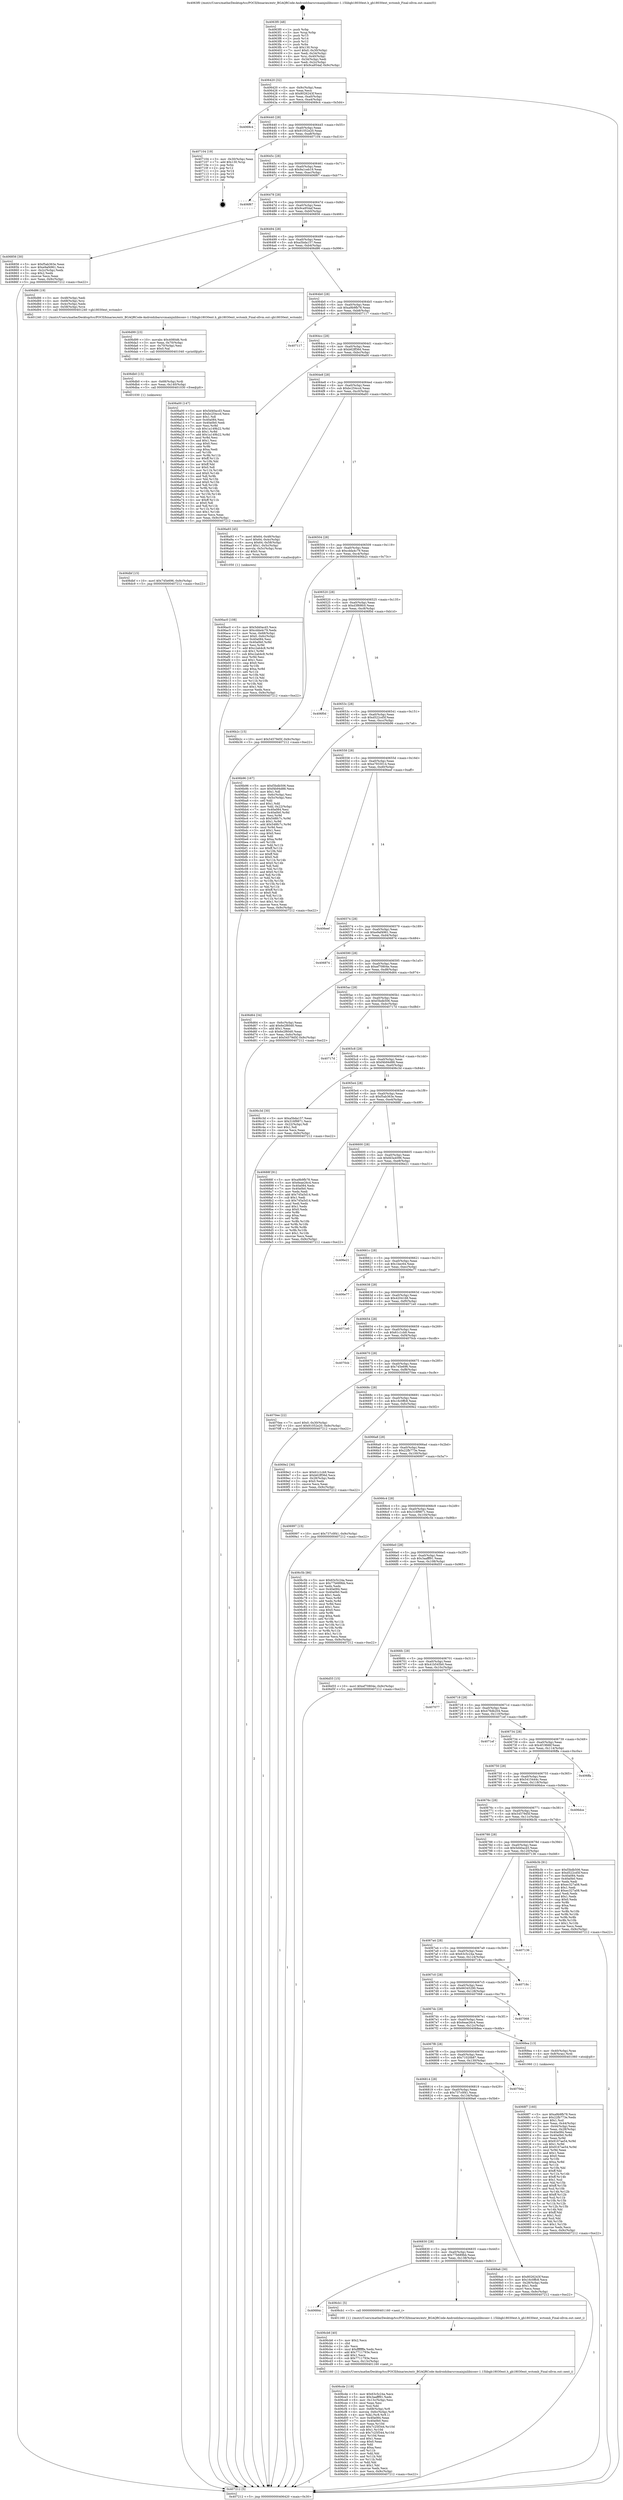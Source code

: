 digraph "0x4063f0" {
  label = "0x4063f0 (/mnt/c/Users/mathe/Desktop/tcc/POCII/binaries/extr_BGAQRCode-Androidzbarsrcmainjnilibiconv-1.15libgb18030ext.h_gb18030ext_wctomb_Final-ollvm.out::main(0))"
  labelloc = "t"
  node[shape=record]

  Entry [label="",width=0.3,height=0.3,shape=circle,fillcolor=black,style=filled]
  "0x406420" [label="{
     0x406420 [32]\l
     | [instrs]\l
     &nbsp;&nbsp;0x406420 \<+6\>: mov -0x9c(%rbp),%eax\l
     &nbsp;&nbsp;0x406426 \<+2\>: mov %eax,%ecx\l
     &nbsp;&nbsp;0x406428 \<+6\>: sub $0x8026243f,%ecx\l
     &nbsp;&nbsp;0x40642e \<+6\>: mov %eax,-0xa0(%rbp)\l
     &nbsp;&nbsp;0x406434 \<+6\>: mov %ecx,-0xa4(%rbp)\l
     &nbsp;&nbsp;0x40643a \<+6\>: je 00000000004069c4 \<main+0x5d4\>\l
  }"]
  "0x4069c4" [label="{
     0x4069c4\l
  }", style=dashed]
  "0x406440" [label="{
     0x406440 [28]\l
     | [instrs]\l
     &nbsp;&nbsp;0x406440 \<+5\>: jmp 0000000000406445 \<main+0x55\>\l
     &nbsp;&nbsp;0x406445 \<+6\>: mov -0xa0(%rbp),%eax\l
     &nbsp;&nbsp;0x40644b \<+5\>: sub $0x91052e20,%eax\l
     &nbsp;&nbsp;0x406450 \<+6\>: mov %eax,-0xa8(%rbp)\l
     &nbsp;&nbsp;0x406456 \<+6\>: je 0000000000407104 \<main+0xd14\>\l
  }"]
  Exit [label="",width=0.3,height=0.3,shape=circle,fillcolor=black,style=filled,peripheries=2]
  "0x407104" [label="{
     0x407104 [19]\l
     | [instrs]\l
     &nbsp;&nbsp;0x407104 \<+3\>: mov -0x30(%rbp),%eax\l
     &nbsp;&nbsp;0x407107 \<+7\>: add $0x130,%rsp\l
     &nbsp;&nbsp;0x40710e \<+1\>: pop %rbx\l
     &nbsp;&nbsp;0x40710f \<+2\>: pop %r12\l
     &nbsp;&nbsp;0x407111 \<+2\>: pop %r14\l
     &nbsp;&nbsp;0x407113 \<+2\>: pop %r15\l
     &nbsp;&nbsp;0x407115 \<+1\>: pop %rbp\l
     &nbsp;&nbsp;0x407116 \<+1\>: ret\l
  }"]
  "0x40645c" [label="{
     0x40645c [28]\l
     | [instrs]\l
     &nbsp;&nbsp;0x40645c \<+5\>: jmp 0000000000406461 \<main+0x71\>\l
     &nbsp;&nbsp;0x406461 \<+6\>: mov -0xa0(%rbp),%eax\l
     &nbsp;&nbsp;0x406467 \<+5\>: sub $0x9a1ceb19,%eax\l
     &nbsp;&nbsp;0x40646c \<+6\>: mov %eax,-0xac(%rbp)\l
     &nbsp;&nbsp;0x406472 \<+6\>: je 0000000000406f67 \<main+0xb77\>\l
  }"]
  "0x406dbf" [label="{
     0x406dbf [15]\l
     | [instrs]\l
     &nbsp;&nbsp;0x406dbf \<+10\>: movl $0x745e696,-0x9c(%rbp)\l
     &nbsp;&nbsp;0x406dc9 \<+5\>: jmp 0000000000407212 \<main+0xe22\>\l
  }"]
  "0x406f67" [label="{
     0x406f67\l
  }", style=dashed]
  "0x406478" [label="{
     0x406478 [28]\l
     | [instrs]\l
     &nbsp;&nbsp;0x406478 \<+5\>: jmp 000000000040647d \<main+0x8d\>\l
     &nbsp;&nbsp;0x40647d \<+6\>: mov -0xa0(%rbp),%eax\l
     &nbsp;&nbsp;0x406483 \<+5\>: sub $0x9ca954af,%eax\l
     &nbsp;&nbsp;0x406488 \<+6\>: mov %eax,-0xb0(%rbp)\l
     &nbsp;&nbsp;0x40648e \<+6\>: je 0000000000406856 \<main+0x466\>\l
  }"]
  "0x406db0" [label="{
     0x406db0 [15]\l
     | [instrs]\l
     &nbsp;&nbsp;0x406db0 \<+4\>: mov -0x68(%rbp),%rdi\l
     &nbsp;&nbsp;0x406db4 \<+6\>: mov %eax,-0x140(%rbp)\l
     &nbsp;&nbsp;0x406dba \<+5\>: call 0000000000401030 \<free@plt\>\l
     | [calls]\l
     &nbsp;&nbsp;0x401030 \{1\} (unknown)\l
  }"]
  "0x406856" [label="{
     0x406856 [30]\l
     | [instrs]\l
     &nbsp;&nbsp;0x406856 \<+5\>: mov $0xf5ab363e,%eax\l
     &nbsp;&nbsp;0x40685b \<+5\>: mov $0xe9af4961,%ecx\l
     &nbsp;&nbsp;0x406860 \<+3\>: mov -0x2c(%rbp),%edx\l
     &nbsp;&nbsp;0x406863 \<+3\>: cmp $0x2,%edx\l
     &nbsp;&nbsp;0x406866 \<+3\>: cmovne %ecx,%eax\l
     &nbsp;&nbsp;0x406869 \<+6\>: mov %eax,-0x9c(%rbp)\l
     &nbsp;&nbsp;0x40686f \<+5\>: jmp 0000000000407212 \<main+0xe22\>\l
  }"]
  "0x406494" [label="{
     0x406494 [28]\l
     | [instrs]\l
     &nbsp;&nbsp;0x406494 \<+5\>: jmp 0000000000406499 \<main+0xa9\>\l
     &nbsp;&nbsp;0x406499 \<+6\>: mov -0xa0(%rbp),%eax\l
     &nbsp;&nbsp;0x40649f \<+5\>: sub $0xa5bda157,%eax\l
     &nbsp;&nbsp;0x4064a4 \<+6\>: mov %eax,-0xb4(%rbp)\l
     &nbsp;&nbsp;0x4064aa \<+6\>: je 0000000000406d86 \<main+0x996\>\l
  }"]
  "0x407212" [label="{
     0x407212 [5]\l
     | [instrs]\l
     &nbsp;&nbsp;0x407212 \<+5\>: jmp 0000000000406420 \<main+0x30\>\l
  }"]
  "0x4063f0" [label="{
     0x4063f0 [48]\l
     | [instrs]\l
     &nbsp;&nbsp;0x4063f0 \<+1\>: push %rbp\l
     &nbsp;&nbsp;0x4063f1 \<+3\>: mov %rsp,%rbp\l
     &nbsp;&nbsp;0x4063f4 \<+2\>: push %r15\l
     &nbsp;&nbsp;0x4063f6 \<+2\>: push %r14\l
     &nbsp;&nbsp;0x4063f8 \<+2\>: push %r12\l
     &nbsp;&nbsp;0x4063fa \<+1\>: push %rbx\l
     &nbsp;&nbsp;0x4063fb \<+7\>: sub $0x130,%rsp\l
     &nbsp;&nbsp;0x406402 \<+7\>: movl $0x0,-0x30(%rbp)\l
     &nbsp;&nbsp;0x406409 \<+3\>: mov %edi,-0x34(%rbp)\l
     &nbsp;&nbsp;0x40640c \<+4\>: mov %rsi,-0x40(%rbp)\l
     &nbsp;&nbsp;0x406410 \<+3\>: mov -0x34(%rbp),%edi\l
     &nbsp;&nbsp;0x406413 \<+3\>: mov %edi,-0x2c(%rbp)\l
     &nbsp;&nbsp;0x406416 \<+10\>: movl $0x9ca954af,-0x9c(%rbp)\l
  }"]
  "0x406d99" [label="{
     0x406d99 [23]\l
     | [instrs]\l
     &nbsp;&nbsp;0x406d99 \<+10\>: movabs $0x4080d6,%rdi\l
     &nbsp;&nbsp;0x406da3 \<+3\>: mov %eax,-0x70(%rbp)\l
     &nbsp;&nbsp;0x406da6 \<+3\>: mov -0x70(%rbp),%esi\l
     &nbsp;&nbsp;0x406da9 \<+2\>: mov $0x0,%al\l
     &nbsp;&nbsp;0x406dab \<+5\>: call 0000000000401040 \<printf@plt\>\l
     | [calls]\l
     &nbsp;&nbsp;0x401040 \{1\} (unknown)\l
  }"]
  "0x406d86" [label="{
     0x406d86 [19]\l
     | [instrs]\l
     &nbsp;&nbsp;0x406d86 \<+3\>: mov -0x48(%rbp),%edi\l
     &nbsp;&nbsp;0x406d89 \<+4\>: mov -0x68(%rbp),%rsi\l
     &nbsp;&nbsp;0x406d8d \<+3\>: mov -0x4c(%rbp),%edx\l
     &nbsp;&nbsp;0x406d90 \<+4\>: mov -0x58(%rbp),%rcx\l
     &nbsp;&nbsp;0x406d94 \<+5\>: call 0000000000401240 \<gb18030ext_wctomb\>\l
     | [calls]\l
     &nbsp;&nbsp;0x401240 \{1\} (/mnt/c/Users/mathe/Desktop/tcc/POCII/binaries/extr_BGAQRCode-Androidzbarsrcmainjnilibiconv-1.15libgb18030ext.h_gb18030ext_wctomb_Final-ollvm.out::gb18030ext_wctomb)\l
  }"]
  "0x4064b0" [label="{
     0x4064b0 [28]\l
     | [instrs]\l
     &nbsp;&nbsp;0x4064b0 \<+5\>: jmp 00000000004064b5 \<main+0xc5\>\l
     &nbsp;&nbsp;0x4064b5 \<+6\>: mov -0xa0(%rbp),%eax\l
     &nbsp;&nbsp;0x4064bb \<+5\>: sub $0xa9b9fb78,%eax\l
     &nbsp;&nbsp;0x4064c0 \<+6\>: mov %eax,-0xb8(%rbp)\l
     &nbsp;&nbsp;0x4064c6 \<+6\>: je 0000000000407117 \<main+0xd27\>\l
  }"]
  "0x406cde" [label="{
     0x406cde [119]\l
     | [instrs]\l
     &nbsp;&nbsp;0x406cde \<+5\>: mov $0x63c5c24a,%ecx\l
     &nbsp;&nbsp;0x406ce3 \<+5\>: mov $0x3aafff91,%edx\l
     &nbsp;&nbsp;0x406ce8 \<+6\>: mov -0x13c(%rbp),%esi\l
     &nbsp;&nbsp;0x406cee \<+3\>: imul %eax,%esi\l
     &nbsp;&nbsp;0x406cf1 \<+3\>: mov %sil,%dil\l
     &nbsp;&nbsp;0x406cf4 \<+4\>: mov -0x68(%rbp),%r8\l
     &nbsp;&nbsp;0x406cf8 \<+4\>: movslq -0x6c(%rbp),%r9\l
     &nbsp;&nbsp;0x406cfc \<+4\>: mov %dil,(%r8,%r9,1)\l
     &nbsp;&nbsp;0x406d00 \<+7\>: mov 0x40a084,%eax\l
     &nbsp;&nbsp;0x406d07 \<+7\>: mov 0x40a0b0,%esi\l
     &nbsp;&nbsp;0x406d0e \<+3\>: mov %eax,%r10d\l
     &nbsp;&nbsp;0x406d11 \<+7\>: add $0x7c25f344,%r10d\l
     &nbsp;&nbsp;0x406d18 \<+4\>: sub $0x1,%r10d\l
     &nbsp;&nbsp;0x406d1c \<+7\>: sub $0x7c25f344,%r10d\l
     &nbsp;&nbsp;0x406d23 \<+4\>: imul %r10d,%eax\l
     &nbsp;&nbsp;0x406d27 \<+3\>: and $0x1,%eax\l
     &nbsp;&nbsp;0x406d2a \<+3\>: cmp $0x0,%eax\l
     &nbsp;&nbsp;0x406d2d \<+4\>: sete %dil\l
     &nbsp;&nbsp;0x406d31 \<+3\>: cmp $0xa,%esi\l
     &nbsp;&nbsp;0x406d34 \<+4\>: setl %r11b\l
     &nbsp;&nbsp;0x406d38 \<+3\>: mov %dil,%bl\l
     &nbsp;&nbsp;0x406d3b \<+3\>: and %r11b,%bl\l
     &nbsp;&nbsp;0x406d3e \<+3\>: xor %r11b,%dil\l
     &nbsp;&nbsp;0x406d41 \<+3\>: or %dil,%bl\l
     &nbsp;&nbsp;0x406d44 \<+3\>: test $0x1,%bl\l
     &nbsp;&nbsp;0x406d47 \<+3\>: cmovne %edx,%ecx\l
     &nbsp;&nbsp;0x406d4a \<+6\>: mov %ecx,-0x9c(%rbp)\l
     &nbsp;&nbsp;0x406d50 \<+5\>: jmp 0000000000407212 \<main+0xe22\>\l
  }"]
  "0x407117" [label="{
     0x407117\l
  }", style=dashed]
  "0x4064cc" [label="{
     0x4064cc [28]\l
     | [instrs]\l
     &nbsp;&nbsp;0x4064cc \<+5\>: jmp 00000000004064d1 \<main+0xe1\>\l
     &nbsp;&nbsp;0x4064d1 \<+6\>: mov -0xa0(%rbp),%eax\l
     &nbsp;&nbsp;0x4064d7 \<+5\>: sub $0xb62ff36d,%eax\l
     &nbsp;&nbsp;0x4064dc \<+6\>: mov %eax,-0xbc(%rbp)\l
     &nbsp;&nbsp;0x4064e2 \<+6\>: je 0000000000406a00 \<main+0x610\>\l
  }"]
  "0x406cb6" [label="{
     0x406cb6 [40]\l
     | [instrs]\l
     &nbsp;&nbsp;0x406cb6 \<+5\>: mov $0x2,%ecx\l
     &nbsp;&nbsp;0x406cbb \<+1\>: cltd\l
     &nbsp;&nbsp;0x406cbc \<+2\>: idiv %ecx\l
     &nbsp;&nbsp;0x406cbe \<+6\>: imul $0xfffffffe,%edx,%ecx\l
     &nbsp;&nbsp;0x406cc4 \<+6\>: add $0x7711793e,%ecx\l
     &nbsp;&nbsp;0x406cca \<+3\>: add $0x1,%ecx\l
     &nbsp;&nbsp;0x406ccd \<+6\>: sub $0x7711793e,%ecx\l
     &nbsp;&nbsp;0x406cd3 \<+6\>: mov %ecx,-0x13c(%rbp)\l
     &nbsp;&nbsp;0x406cd9 \<+5\>: call 0000000000401160 \<next_i\>\l
     | [calls]\l
     &nbsp;&nbsp;0x401160 \{1\} (/mnt/c/Users/mathe/Desktop/tcc/POCII/binaries/extr_BGAQRCode-Androidzbarsrcmainjnilibiconv-1.15libgb18030ext.h_gb18030ext_wctomb_Final-ollvm.out::next_i)\l
  }"]
  "0x406a00" [label="{
     0x406a00 [147]\l
     | [instrs]\l
     &nbsp;&nbsp;0x406a00 \<+5\>: mov $0x5d40acd3,%eax\l
     &nbsp;&nbsp;0x406a05 \<+5\>: mov $0xbc254ccd,%ecx\l
     &nbsp;&nbsp;0x406a0a \<+2\>: mov $0x1,%dl\l
     &nbsp;&nbsp;0x406a0c \<+7\>: mov 0x40a084,%esi\l
     &nbsp;&nbsp;0x406a13 \<+7\>: mov 0x40a0b0,%edi\l
     &nbsp;&nbsp;0x406a1a \<+3\>: mov %esi,%r8d\l
     &nbsp;&nbsp;0x406a1d \<+7\>: sub $0x1a149b22,%r8d\l
     &nbsp;&nbsp;0x406a24 \<+4\>: sub $0x1,%r8d\l
     &nbsp;&nbsp;0x406a28 \<+7\>: add $0x1a149b22,%r8d\l
     &nbsp;&nbsp;0x406a2f \<+4\>: imul %r8d,%esi\l
     &nbsp;&nbsp;0x406a33 \<+3\>: and $0x1,%esi\l
     &nbsp;&nbsp;0x406a36 \<+3\>: cmp $0x0,%esi\l
     &nbsp;&nbsp;0x406a39 \<+4\>: sete %r9b\l
     &nbsp;&nbsp;0x406a3d \<+3\>: cmp $0xa,%edi\l
     &nbsp;&nbsp;0x406a40 \<+4\>: setl %r10b\l
     &nbsp;&nbsp;0x406a44 \<+3\>: mov %r9b,%r11b\l
     &nbsp;&nbsp;0x406a47 \<+4\>: xor $0xff,%r11b\l
     &nbsp;&nbsp;0x406a4b \<+3\>: mov %r10b,%bl\l
     &nbsp;&nbsp;0x406a4e \<+3\>: xor $0xff,%bl\l
     &nbsp;&nbsp;0x406a51 \<+3\>: xor $0x0,%dl\l
     &nbsp;&nbsp;0x406a54 \<+3\>: mov %r11b,%r14b\l
     &nbsp;&nbsp;0x406a57 \<+4\>: and $0x0,%r14b\l
     &nbsp;&nbsp;0x406a5b \<+3\>: and %dl,%r9b\l
     &nbsp;&nbsp;0x406a5e \<+3\>: mov %bl,%r15b\l
     &nbsp;&nbsp;0x406a61 \<+4\>: and $0x0,%r15b\l
     &nbsp;&nbsp;0x406a65 \<+3\>: and %dl,%r10b\l
     &nbsp;&nbsp;0x406a68 \<+3\>: or %r9b,%r14b\l
     &nbsp;&nbsp;0x406a6b \<+3\>: or %r10b,%r15b\l
     &nbsp;&nbsp;0x406a6e \<+3\>: xor %r15b,%r14b\l
     &nbsp;&nbsp;0x406a71 \<+3\>: or %bl,%r11b\l
     &nbsp;&nbsp;0x406a74 \<+4\>: xor $0xff,%r11b\l
     &nbsp;&nbsp;0x406a78 \<+3\>: or $0x0,%dl\l
     &nbsp;&nbsp;0x406a7b \<+3\>: and %dl,%r11b\l
     &nbsp;&nbsp;0x406a7e \<+3\>: or %r11b,%r14b\l
     &nbsp;&nbsp;0x406a81 \<+4\>: test $0x1,%r14b\l
     &nbsp;&nbsp;0x406a85 \<+3\>: cmovne %ecx,%eax\l
     &nbsp;&nbsp;0x406a88 \<+6\>: mov %eax,-0x9c(%rbp)\l
     &nbsp;&nbsp;0x406a8e \<+5\>: jmp 0000000000407212 \<main+0xe22\>\l
  }"]
  "0x4064e8" [label="{
     0x4064e8 [28]\l
     | [instrs]\l
     &nbsp;&nbsp;0x4064e8 \<+5\>: jmp 00000000004064ed \<main+0xfd\>\l
     &nbsp;&nbsp;0x4064ed \<+6\>: mov -0xa0(%rbp),%eax\l
     &nbsp;&nbsp;0x4064f3 \<+5\>: sub $0xbc254ccd,%eax\l
     &nbsp;&nbsp;0x4064f8 \<+6\>: mov %eax,-0xc0(%rbp)\l
     &nbsp;&nbsp;0x4064fe \<+6\>: je 0000000000406a93 \<main+0x6a3\>\l
  }"]
  "0x40684c" [label="{
     0x40684c\l
  }", style=dashed]
  "0x406a93" [label="{
     0x406a93 [45]\l
     | [instrs]\l
     &nbsp;&nbsp;0x406a93 \<+7\>: movl $0x64,-0x48(%rbp)\l
     &nbsp;&nbsp;0x406a9a \<+7\>: movl $0x64,-0x4c(%rbp)\l
     &nbsp;&nbsp;0x406aa1 \<+8\>: movq $0x64,-0x58(%rbp)\l
     &nbsp;&nbsp;0x406aa9 \<+7\>: movl $0x1,-0x5c(%rbp)\l
     &nbsp;&nbsp;0x406ab0 \<+4\>: movslq -0x5c(%rbp),%rax\l
     &nbsp;&nbsp;0x406ab4 \<+4\>: shl $0x0,%rax\l
     &nbsp;&nbsp;0x406ab8 \<+3\>: mov %rax,%rdi\l
     &nbsp;&nbsp;0x406abb \<+5\>: call 0000000000401050 \<malloc@plt\>\l
     | [calls]\l
     &nbsp;&nbsp;0x401050 \{1\} (unknown)\l
  }"]
  "0x406504" [label="{
     0x406504 [28]\l
     | [instrs]\l
     &nbsp;&nbsp;0x406504 \<+5\>: jmp 0000000000406509 \<main+0x119\>\l
     &nbsp;&nbsp;0x406509 \<+6\>: mov -0xa0(%rbp),%eax\l
     &nbsp;&nbsp;0x40650f \<+5\>: sub $0xcdda4c79,%eax\l
     &nbsp;&nbsp;0x406514 \<+6\>: mov %eax,-0xc4(%rbp)\l
     &nbsp;&nbsp;0x40651a \<+6\>: je 0000000000406b2c \<main+0x73c\>\l
  }"]
  "0x406cb1" [label="{
     0x406cb1 [5]\l
     | [instrs]\l
     &nbsp;&nbsp;0x406cb1 \<+5\>: call 0000000000401160 \<next_i\>\l
     | [calls]\l
     &nbsp;&nbsp;0x401160 \{1\} (/mnt/c/Users/mathe/Desktop/tcc/POCII/binaries/extr_BGAQRCode-Androidzbarsrcmainjnilibiconv-1.15libgb18030ext.h_gb18030ext_wctomb_Final-ollvm.out::next_i)\l
  }"]
  "0x406b2c" [label="{
     0x406b2c [15]\l
     | [instrs]\l
     &nbsp;&nbsp;0x406b2c \<+10\>: movl $0x54579d5f,-0x9c(%rbp)\l
     &nbsp;&nbsp;0x406b36 \<+5\>: jmp 0000000000407212 \<main+0xe22\>\l
  }"]
  "0x406520" [label="{
     0x406520 [28]\l
     | [instrs]\l
     &nbsp;&nbsp;0x406520 \<+5\>: jmp 0000000000406525 \<main+0x135\>\l
     &nbsp;&nbsp;0x406525 \<+6\>: mov -0xa0(%rbp),%eax\l
     &nbsp;&nbsp;0x40652b \<+5\>: sub $0xd3f69fc0,%eax\l
     &nbsp;&nbsp;0x406530 \<+6\>: mov %eax,-0xc8(%rbp)\l
     &nbsp;&nbsp;0x406536 \<+6\>: je 0000000000406f0d \<main+0xb1d\>\l
  }"]
  "0x406ac0" [label="{
     0x406ac0 [108]\l
     | [instrs]\l
     &nbsp;&nbsp;0x406ac0 \<+5\>: mov $0x5d40acd3,%ecx\l
     &nbsp;&nbsp;0x406ac5 \<+5\>: mov $0xcdda4c79,%edx\l
     &nbsp;&nbsp;0x406aca \<+4\>: mov %rax,-0x68(%rbp)\l
     &nbsp;&nbsp;0x406ace \<+7\>: movl $0x0,-0x6c(%rbp)\l
     &nbsp;&nbsp;0x406ad5 \<+7\>: mov 0x40a084,%esi\l
     &nbsp;&nbsp;0x406adc \<+8\>: mov 0x40a0b0,%r8d\l
     &nbsp;&nbsp;0x406ae4 \<+3\>: mov %esi,%r9d\l
     &nbsp;&nbsp;0x406ae7 \<+7\>: add $0xc2ab4c8,%r9d\l
     &nbsp;&nbsp;0x406aee \<+4\>: sub $0x1,%r9d\l
     &nbsp;&nbsp;0x406af2 \<+7\>: sub $0xc2ab4c8,%r9d\l
     &nbsp;&nbsp;0x406af9 \<+4\>: imul %r9d,%esi\l
     &nbsp;&nbsp;0x406afd \<+3\>: and $0x1,%esi\l
     &nbsp;&nbsp;0x406b00 \<+3\>: cmp $0x0,%esi\l
     &nbsp;&nbsp;0x406b03 \<+4\>: sete %r10b\l
     &nbsp;&nbsp;0x406b07 \<+4\>: cmp $0xa,%r8d\l
     &nbsp;&nbsp;0x406b0b \<+4\>: setl %r11b\l
     &nbsp;&nbsp;0x406b0f \<+3\>: mov %r10b,%bl\l
     &nbsp;&nbsp;0x406b12 \<+3\>: and %r11b,%bl\l
     &nbsp;&nbsp;0x406b15 \<+3\>: xor %r11b,%r10b\l
     &nbsp;&nbsp;0x406b18 \<+3\>: or %r10b,%bl\l
     &nbsp;&nbsp;0x406b1b \<+3\>: test $0x1,%bl\l
     &nbsp;&nbsp;0x406b1e \<+3\>: cmovne %edx,%ecx\l
     &nbsp;&nbsp;0x406b21 \<+6\>: mov %ecx,-0x9c(%rbp)\l
     &nbsp;&nbsp;0x406b27 \<+5\>: jmp 0000000000407212 \<main+0xe22\>\l
  }"]
  "0x406f0d" [label="{
     0x406f0d\l
  }", style=dashed]
  "0x40653c" [label="{
     0x40653c [28]\l
     | [instrs]\l
     &nbsp;&nbsp;0x40653c \<+5\>: jmp 0000000000406541 \<main+0x151\>\l
     &nbsp;&nbsp;0x406541 \<+6\>: mov -0xa0(%rbp),%eax\l
     &nbsp;&nbsp;0x406547 \<+5\>: sub $0xd522cd5f,%eax\l
     &nbsp;&nbsp;0x40654c \<+6\>: mov %eax,-0xcc(%rbp)\l
     &nbsp;&nbsp;0x406552 \<+6\>: je 0000000000406b96 \<main+0x7a6\>\l
  }"]
  "0x406830" [label="{
     0x406830 [28]\l
     | [instrs]\l
     &nbsp;&nbsp;0x406830 \<+5\>: jmp 0000000000406835 \<main+0x445\>\l
     &nbsp;&nbsp;0x406835 \<+6\>: mov -0xa0(%rbp),%eax\l
     &nbsp;&nbsp;0x40683b \<+5\>: sub $0x77b689bb,%eax\l
     &nbsp;&nbsp;0x406840 \<+6\>: mov %eax,-0x138(%rbp)\l
     &nbsp;&nbsp;0x406846 \<+6\>: je 0000000000406cb1 \<main+0x8c1\>\l
  }"]
  "0x406b96" [label="{
     0x406b96 [167]\l
     | [instrs]\l
     &nbsp;&nbsp;0x406b96 \<+5\>: mov $0xf3bdb506,%eax\l
     &nbsp;&nbsp;0x406b9b \<+5\>: mov $0xf4b94d88,%ecx\l
     &nbsp;&nbsp;0x406ba0 \<+2\>: mov $0x1,%dl\l
     &nbsp;&nbsp;0x406ba2 \<+3\>: mov -0x6c(%rbp),%esi\l
     &nbsp;&nbsp;0x406ba5 \<+3\>: cmp -0x5c(%rbp),%esi\l
     &nbsp;&nbsp;0x406ba8 \<+4\>: setl %dil\l
     &nbsp;&nbsp;0x406bac \<+4\>: and $0x1,%dil\l
     &nbsp;&nbsp;0x406bb0 \<+4\>: mov %dil,-0x22(%rbp)\l
     &nbsp;&nbsp;0x406bb4 \<+7\>: mov 0x40a084,%esi\l
     &nbsp;&nbsp;0x406bbb \<+8\>: mov 0x40a0b0,%r8d\l
     &nbsp;&nbsp;0x406bc3 \<+3\>: mov %esi,%r9d\l
     &nbsp;&nbsp;0x406bc6 \<+7\>: sub $0x548fc7c,%r9d\l
     &nbsp;&nbsp;0x406bcd \<+4\>: sub $0x1,%r9d\l
     &nbsp;&nbsp;0x406bd1 \<+7\>: add $0x548fc7c,%r9d\l
     &nbsp;&nbsp;0x406bd8 \<+4\>: imul %r9d,%esi\l
     &nbsp;&nbsp;0x406bdc \<+3\>: and $0x1,%esi\l
     &nbsp;&nbsp;0x406bdf \<+3\>: cmp $0x0,%esi\l
     &nbsp;&nbsp;0x406be2 \<+4\>: sete %dil\l
     &nbsp;&nbsp;0x406be6 \<+4\>: cmp $0xa,%r8d\l
     &nbsp;&nbsp;0x406bea \<+4\>: setl %r10b\l
     &nbsp;&nbsp;0x406bee \<+3\>: mov %dil,%r11b\l
     &nbsp;&nbsp;0x406bf1 \<+4\>: xor $0xff,%r11b\l
     &nbsp;&nbsp;0x406bf5 \<+3\>: mov %r10b,%bl\l
     &nbsp;&nbsp;0x406bf8 \<+3\>: xor $0xff,%bl\l
     &nbsp;&nbsp;0x406bfb \<+3\>: xor $0x0,%dl\l
     &nbsp;&nbsp;0x406bfe \<+3\>: mov %r11b,%r14b\l
     &nbsp;&nbsp;0x406c01 \<+4\>: and $0x0,%r14b\l
     &nbsp;&nbsp;0x406c05 \<+3\>: and %dl,%dil\l
     &nbsp;&nbsp;0x406c08 \<+3\>: mov %bl,%r15b\l
     &nbsp;&nbsp;0x406c0b \<+4\>: and $0x0,%r15b\l
     &nbsp;&nbsp;0x406c0f \<+3\>: and %dl,%r10b\l
     &nbsp;&nbsp;0x406c12 \<+3\>: or %dil,%r14b\l
     &nbsp;&nbsp;0x406c15 \<+3\>: or %r10b,%r15b\l
     &nbsp;&nbsp;0x406c18 \<+3\>: xor %r15b,%r14b\l
     &nbsp;&nbsp;0x406c1b \<+3\>: or %bl,%r11b\l
     &nbsp;&nbsp;0x406c1e \<+4\>: xor $0xff,%r11b\l
     &nbsp;&nbsp;0x406c22 \<+3\>: or $0x0,%dl\l
     &nbsp;&nbsp;0x406c25 \<+3\>: and %dl,%r11b\l
     &nbsp;&nbsp;0x406c28 \<+3\>: or %r11b,%r14b\l
     &nbsp;&nbsp;0x406c2b \<+4\>: test $0x1,%r14b\l
     &nbsp;&nbsp;0x406c2f \<+3\>: cmovne %ecx,%eax\l
     &nbsp;&nbsp;0x406c32 \<+6\>: mov %eax,-0x9c(%rbp)\l
     &nbsp;&nbsp;0x406c38 \<+5\>: jmp 0000000000407212 \<main+0xe22\>\l
  }"]
  "0x406558" [label="{
     0x406558 [28]\l
     | [instrs]\l
     &nbsp;&nbsp;0x406558 \<+5\>: jmp 000000000040655d \<main+0x16d\>\l
     &nbsp;&nbsp;0x40655d \<+6\>: mov -0xa0(%rbp),%eax\l
     &nbsp;&nbsp;0x406563 \<+5\>: sub $0xe7933014,%eax\l
     &nbsp;&nbsp;0x406568 \<+6\>: mov %eax,-0xd0(%rbp)\l
     &nbsp;&nbsp;0x40656e \<+6\>: je 0000000000406eef \<main+0xaff\>\l
  }"]
  "0x4069a6" [label="{
     0x4069a6 [30]\l
     | [instrs]\l
     &nbsp;&nbsp;0x4069a6 \<+5\>: mov $0x8026243f,%eax\l
     &nbsp;&nbsp;0x4069ab \<+5\>: mov $0x16c0ffc8,%ecx\l
     &nbsp;&nbsp;0x4069b0 \<+3\>: mov -0x28(%rbp),%edx\l
     &nbsp;&nbsp;0x4069b3 \<+3\>: cmp $0x1,%edx\l
     &nbsp;&nbsp;0x4069b6 \<+3\>: cmovl %ecx,%eax\l
     &nbsp;&nbsp;0x4069b9 \<+6\>: mov %eax,-0x9c(%rbp)\l
     &nbsp;&nbsp;0x4069bf \<+5\>: jmp 0000000000407212 \<main+0xe22\>\l
  }"]
  "0x406eef" [label="{
     0x406eef\l
  }", style=dashed]
  "0x406574" [label="{
     0x406574 [28]\l
     | [instrs]\l
     &nbsp;&nbsp;0x406574 \<+5\>: jmp 0000000000406579 \<main+0x189\>\l
     &nbsp;&nbsp;0x406579 \<+6\>: mov -0xa0(%rbp),%eax\l
     &nbsp;&nbsp;0x40657f \<+5\>: sub $0xe9af4961,%eax\l
     &nbsp;&nbsp;0x406584 \<+6\>: mov %eax,-0xd4(%rbp)\l
     &nbsp;&nbsp;0x40658a \<+6\>: je 0000000000406874 \<main+0x484\>\l
  }"]
  "0x406814" [label="{
     0x406814 [28]\l
     | [instrs]\l
     &nbsp;&nbsp;0x406814 \<+5\>: jmp 0000000000406819 \<main+0x429\>\l
     &nbsp;&nbsp;0x406819 \<+6\>: mov -0xa0(%rbp),%eax\l
     &nbsp;&nbsp;0x40681f \<+5\>: sub $0x737c0f41,%eax\l
     &nbsp;&nbsp;0x406824 \<+6\>: mov %eax,-0x134(%rbp)\l
     &nbsp;&nbsp;0x40682a \<+6\>: je 00000000004069a6 \<main+0x5b6\>\l
  }"]
  "0x406874" [label="{
     0x406874\l
  }", style=dashed]
  "0x406590" [label="{
     0x406590 [28]\l
     | [instrs]\l
     &nbsp;&nbsp;0x406590 \<+5\>: jmp 0000000000406595 \<main+0x1a5\>\l
     &nbsp;&nbsp;0x406595 \<+6\>: mov -0xa0(%rbp),%eax\l
     &nbsp;&nbsp;0x40659b \<+5\>: sub $0xef70804e,%eax\l
     &nbsp;&nbsp;0x4065a0 \<+6\>: mov %eax,-0xd8(%rbp)\l
     &nbsp;&nbsp;0x4065a6 \<+6\>: je 0000000000406d64 \<main+0x974\>\l
  }"]
  "0x4070da" [label="{
     0x4070da\l
  }", style=dashed]
  "0x406d64" [label="{
     0x406d64 [34]\l
     | [instrs]\l
     &nbsp;&nbsp;0x406d64 \<+3\>: mov -0x6c(%rbp),%eax\l
     &nbsp;&nbsp;0x406d67 \<+5\>: add $0x6e2f60d0,%eax\l
     &nbsp;&nbsp;0x406d6c \<+3\>: add $0x1,%eax\l
     &nbsp;&nbsp;0x406d6f \<+5\>: sub $0x6e2f60d0,%eax\l
     &nbsp;&nbsp;0x406d74 \<+3\>: mov %eax,-0x6c(%rbp)\l
     &nbsp;&nbsp;0x406d77 \<+10\>: movl $0x54579d5f,-0x9c(%rbp)\l
     &nbsp;&nbsp;0x406d81 \<+5\>: jmp 0000000000407212 \<main+0xe22\>\l
  }"]
  "0x4065ac" [label="{
     0x4065ac [28]\l
     | [instrs]\l
     &nbsp;&nbsp;0x4065ac \<+5\>: jmp 00000000004065b1 \<main+0x1c1\>\l
     &nbsp;&nbsp;0x4065b1 \<+6\>: mov -0xa0(%rbp),%eax\l
     &nbsp;&nbsp;0x4065b7 \<+5\>: sub $0xf3bdb506,%eax\l
     &nbsp;&nbsp;0x4065bc \<+6\>: mov %eax,-0xdc(%rbp)\l
     &nbsp;&nbsp;0x4065c2 \<+6\>: je 000000000040717d \<main+0xd8d\>\l
  }"]
  "0x4068f7" [label="{
     0x4068f7 [160]\l
     | [instrs]\l
     &nbsp;&nbsp;0x4068f7 \<+5\>: mov $0xa9b9fb78,%ecx\l
     &nbsp;&nbsp;0x4068fc \<+5\>: mov $0x22fb773e,%edx\l
     &nbsp;&nbsp;0x406901 \<+3\>: mov $0x1,%sil\l
     &nbsp;&nbsp;0x406904 \<+3\>: mov %eax,-0x44(%rbp)\l
     &nbsp;&nbsp;0x406907 \<+3\>: mov -0x44(%rbp),%eax\l
     &nbsp;&nbsp;0x40690a \<+3\>: mov %eax,-0x28(%rbp)\l
     &nbsp;&nbsp;0x40690d \<+7\>: mov 0x40a084,%eax\l
     &nbsp;&nbsp;0x406914 \<+8\>: mov 0x40a0b0,%r8d\l
     &nbsp;&nbsp;0x40691c \<+3\>: mov %eax,%r9d\l
     &nbsp;&nbsp;0x40691f \<+7\>: sub $0x9167ae54,%r9d\l
     &nbsp;&nbsp;0x406926 \<+4\>: sub $0x1,%r9d\l
     &nbsp;&nbsp;0x40692a \<+7\>: add $0x9167ae54,%r9d\l
     &nbsp;&nbsp;0x406931 \<+4\>: imul %r9d,%eax\l
     &nbsp;&nbsp;0x406935 \<+3\>: and $0x1,%eax\l
     &nbsp;&nbsp;0x406938 \<+3\>: cmp $0x0,%eax\l
     &nbsp;&nbsp;0x40693b \<+4\>: sete %r10b\l
     &nbsp;&nbsp;0x40693f \<+4\>: cmp $0xa,%r8d\l
     &nbsp;&nbsp;0x406943 \<+4\>: setl %r11b\l
     &nbsp;&nbsp;0x406947 \<+3\>: mov %r10b,%bl\l
     &nbsp;&nbsp;0x40694a \<+3\>: xor $0xff,%bl\l
     &nbsp;&nbsp;0x40694d \<+3\>: mov %r11b,%r14b\l
     &nbsp;&nbsp;0x406950 \<+4\>: xor $0xff,%r14b\l
     &nbsp;&nbsp;0x406954 \<+4\>: xor $0x1,%sil\l
     &nbsp;&nbsp;0x406958 \<+3\>: mov %bl,%r15b\l
     &nbsp;&nbsp;0x40695b \<+4\>: and $0xff,%r15b\l
     &nbsp;&nbsp;0x40695f \<+3\>: and %sil,%r10b\l
     &nbsp;&nbsp;0x406962 \<+3\>: mov %r14b,%r12b\l
     &nbsp;&nbsp;0x406965 \<+4\>: and $0xff,%r12b\l
     &nbsp;&nbsp;0x406969 \<+3\>: and %sil,%r11b\l
     &nbsp;&nbsp;0x40696c \<+3\>: or %r10b,%r15b\l
     &nbsp;&nbsp;0x40696f \<+3\>: or %r11b,%r12b\l
     &nbsp;&nbsp;0x406972 \<+3\>: xor %r12b,%r15b\l
     &nbsp;&nbsp;0x406975 \<+3\>: or %r14b,%bl\l
     &nbsp;&nbsp;0x406978 \<+3\>: xor $0xff,%bl\l
     &nbsp;&nbsp;0x40697b \<+4\>: or $0x1,%sil\l
     &nbsp;&nbsp;0x40697f \<+3\>: and %sil,%bl\l
     &nbsp;&nbsp;0x406982 \<+3\>: or %bl,%r15b\l
     &nbsp;&nbsp;0x406985 \<+4\>: test $0x1,%r15b\l
     &nbsp;&nbsp;0x406989 \<+3\>: cmovne %edx,%ecx\l
     &nbsp;&nbsp;0x40698c \<+6\>: mov %ecx,-0x9c(%rbp)\l
     &nbsp;&nbsp;0x406992 \<+5\>: jmp 0000000000407212 \<main+0xe22\>\l
  }"]
  "0x40717d" [label="{
     0x40717d\l
  }", style=dashed]
  "0x4065c8" [label="{
     0x4065c8 [28]\l
     | [instrs]\l
     &nbsp;&nbsp;0x4065c8 \<+5\>: jmp 00000000004065cd \<main+0x1dd\>\l
     &nbsp;&nbsp;0x4065cd \<+6\>: mov -0xa0(%rbp),%eax\l
     &nbsp;&nbsp;0x4065d3 \<+5\>: sub $0xf4b94d88,%eax\l
     &nbsp;&nbsp;0x4065d8 \<+6\>: mov %eax,-0xe0(%rbp)\l
     &nbsp;&nbsp;0x4065de \<+6\>: je 0000000000406c3d \<main+0x84d\>\l
  }"]
  "0x4067f8" [label="{
     0x4067f8 [28]\l
     | [instrs]\l
     &nbsp;&nbsp;0x4067f8 \<+5\>: jmp 00000000004067fd \<main+0x40d\>\l
     &nbsp;&nbsp;0x4067fd \<+6\>: mov -0xa0(%rbp),%eax\l
     &nbsp;&nbsp;0x406803 \<+5\>: sub $0x71020b87,%eax\l
     &nbsp;&nbsp;0x406808 \<+6\>: mov %eax,-0x130(%rbp)\l
     &nbsp;&nbsp;0x40680e \<+6\>: je 00000000004070da \<main+0xcea\>\l
  }"]
  "0x406c3d" [label="{
     0x406c3d [30]\l
     | [instrs]\l
     &nbsp;&nbsp;0x406c3d \<+5\>: mov $0xa5bda157,%eax\l
     &nbsp;&nbsp;0x406c42 \<+5\>: mov $0x316f9871,%ecx\l
     &nbsp;&nbsp;0x406c47 \<+3\>: mov -0x22(%rbp),%dl\l
     &nbsp;&nbsp;0x406c4a \<+3\>: test $0x1,%dl\l
     &nbsp;&nbsp;0x406c4d \<+3\>: cmovne %ecx,%eax\l
     &nbsp;&nbsp;0x406c50 \<+6\>: mov %eax,-0x9c(%rbp)\l
     &nbsp;&nbsp;0x406c56 \<+5\>: jmp 0000000000407212 \<main+0xe22\>\l
  }"]
  "0x4065e4" [label="{
     0x4065e4 [28]\l
     | [instrs]\l
     &nbsp;&nbsp;0x4065e4 \<+5\>: jmp 00000000004065e9 \<main+0x1f9\>\l
     &nbsp;&nbsp;0x4065e9 \<+6\>: mov -0xa0(%rbp),%eax\l
     &nbsp;&nbsp;0x4065ef \<+5\>: sub $0xf5ab363e,%eax\l
     &nbsp;&nbsp;0x4065f4 \<+6\>: mov %eax,-0xe4(%rbp)\l
     &nbsp;&nbsp;0x4065fa \<+6\>: je 000000000040688f \<main+0x49f\>\l
  }"]
  "0x4068ea" [label="{
     0x4068ea [13]\l
     | [instrs]\l
     &nbsp;&nbsp;0x4068ea \<+4\>: mov -0x40(%rbp),%rax\l
     &nbsp;&nbsp;0x4068ee \<+4\>: mov 0x8(%rax),%rdi\l
     &nbsp;&nbsp;0x4068f2 \<+5\>: call 0000000000401060 \<atoi@plt\>\l
     | [calls]\l
     &nbsp;&nbsp;0x401060 \{1\} (unknown)\l
  }"]
  "0x40688f" [label="{
     0x40688f [91]\l
     | [instrs]\l
     &nbsp;&nbsp;0x40688f \<+5\>: mov $0xa9b9fb78,%eax\l
     &nbsp;&nbsp;0x406894 \<+5\>: mov $0x6eae26c4,%ecx\l
     &nbsp;&nbsp;0x406899 \<+7\>: mov 0x40a084,%edx\l
     &nbsp;&nbsp;0x4068a0 \<+7\>: mov 0x40a0b0,%esi\l
     &nbsp;&nbsp;0x4068a7 \<+2\>: mov %edx,%edi\l
     &nbsp;&nbsp;0x4068a9 \<+6\>: add $0x745a5d14,%edi\l
     &nbsp;&nbsp;0x4068af \<+3\>: sub $0x1,%edi\l
     &nbsp;&nbsp;0x4068b2 \<+6\>: sub $0x745a5d14,%edi\l
     &nbsp;&nbsp;0x4068b8 \<+3\>: imul %edi,%edx\l
     &nbsp;&nbsp;0x4068bb \<+3\>: and $0x1,%edx\l
     &nbsp;&nbsp;0x4068be \<+3\>: cmp $0x0,%edx\l
     &nbsp;&nbsp;0x4068c1 \<+4\>: sete %r8b\l
     &nbsp;&nbsp;0x4068c5 \<+3\>: cmp $0xa,%esi\l
     &nbsp;&nbsp;0x4068c8 \<+4\>: setl %r9b\l
     &nbsp;&nbsp;0x4068cc \<+3\>: mov %r8b,%r10b\l
     &nbsp;&nbsp;0x4068cf \<+3\>: and %r9b,%r10b\l
     &nbsp;&nbsp;0x4068d2 \<+3\>: xor %r9b,%r8b\l
     &nbsp;&nbsp;0x4068d5 \<+3\>: or %r8b,%r10b\l
     &nbsp;&nbsp;0x4068d8 \<+4\>: test $0x1,%r10b\l
     &nbsp;&nbsp;0x4068dc \<+3\>: cmovne %ecx,%eax\l
     &nbsp;&nbsp;0x4068df \<+6\>: mov %eax,-0x9c(%rbp)\l
     &nbsp;&nbsp;0x4068e5 \<+5\>: jmp 0000000000407212 \<main+0xe22\>\l
  }"]
  "0x406600" [label="{
     0x406600 [28]\l
     | [instrs]\l
     &nbsp;&nbsp;0x406600 \<+5\>: jmp 0000000000406605 \<main+0x215\>\l
     &nbsp;&nbsp;0x406605 \<+6\>: mov -0xa0(%rbp),%eax\l
     &nbsp;&nbsp;0x40660b \<+5\>: sub $0xfd3a4096,%eax\l
     &nbsp;&nbsp;0x406610 \<+6\>: mov %eax,-0xe8(%rbp)\l
     &nbsp;&nbsp;0x406616 \<+6\>: je 0000000000406e21 \<main+0xa31\>\l
  }"]
  "0x4067dc" [label="{
     0x4067dc [28]\l
     | [instrs]\l
     &nbsp;&nbsp;0x4067dc \<+5\>: jmp 00000000004067e1 \<main+0x3f1\>\l
     &nbsp;&nbsp;0x4067e1 \<+6\>: mov -0xa0(%rbp),%eax\l
     &nbsp;&nbsp;0x4067e7 \<+5\>: sub $0x6eae26c4,%eax\l
     &nbsp;&nbsp;0x4067ec \<+6\>: mov %eax,-0x12c(%rbp)\l
     &nbsp;&nbsp;0x4067f2 \<+6\>: je 00000000004068ea \<main+0x4fa\>\l
  }"]
  "0x406e21" [label="{
     0x406e21\l
  }", style=dashed]
  "0x40661c" [label="{
     0x40661c [28]\l
     | [instrs]\l
     &nbsp;&nbsp;0x40661c \<+5\>: jmp 0000000000406621 \<main+0x231\>\l
     &nbsp;&nbsp;0x406621 \<+6\>: mov -0xa0(%rbp),%eax\l
     &nbsp;&nbsp;0x406627 \<+5\>: sub $0x1bec64,%eax\l
     &nbsp;&nbsp;0x40662c \<+6\>: mov %eax,-0xec(%rbp)\l
     &nbsp;&nbsp;0x406632 \<+6\>: je 0000000000406e77 \<main+0xa87\>\l
  }"]
  "0x407068" [label="{
     0x407068\l
  }", style=dashed]
  "0x406e77" [label="{
     0x406e77\l
  }", style=dashed]
  "0x406638" [label="{
     0x406638 [28]\l
     | [instrs]\l
     &nbsp;&nbsp;0x406638 \<+5\>: jmp 000000000040663d \<main+0x24d\>\l
     &nbsp;&nbsp;0x40663d \<+6\>: mov -0xa0(%rbp),%eax\l
     &nbsp;&nbsp;0x406643 \<+5\>: sub $0x4204168,%eax\l
     &nbsp;&nbsp;0x406648 \<+6\>: mov %eax,-0xf0(%rbp)\l
     &nbsp;&nbsp;0x40664e \<+6\>: je 00000000004071e0 \<main+0xdf0\>\l
  }"]
  "0x4067c0" [label="{
     0x4067c0 [28]\l
     | [instrs]\l
     &nbsp;&nbsp;0x4067c0 \<+5\>: jmp 00000000004067c5 \<main+0x3d5\>\l
     &nbsp;&nbsp;0x4067c5 \<+6\>: mov -0xa0(%rbp),%eax\l
     &nbsp;&nbsp;0x4067cb \<+5\>: sub $0x66345290,%eax\l
     &nbsp;&nbsp;0x4067d0 \<+6\>: mov %eax,-0x128(%rbp)\l
     &nbsp;&nbsp;0x4067d6 \<+6\>: je 0000000000407068 \<main+0xc78\>\l
  }"]
  "0x4071e0" [label="{
     0x4071e0\l
  }", style=dashed]
  "0x406654" [label="{
     0x406654 [28]\l
     | [instrs]\l
     &nbsp;&nbsp;0x406654 \<+5\>: jmp 0000000000406659 \<main+0x269\>\l
     &nbsp;&nbsp;0x406659 \<+6\>: mov -0xa0(%rbp),%eax\l
     &nbsp;&nbsp;0x40665f \<+5\>: sub $0x61c1cb9,%eax\l
     &nbsp;&nbsp;0x406664 \<+6\>: mov %eax,-0xf4(%rbp)\l
     &nbsp;&nbsp;0x40666a \<+6\>: je 00000000004070cb \<main+0xcdb\>\l
  }"]
  "0x40718c" [label="{
     0x40718c\l
  }", style=dashed]
  "0x4070cb" [label="{
     0x4070cb\l
  }", style=dashed]
  "0x406670" [label="{
     0x406670 [28]\l
     | [instrs]\l
     &nbsp;&nbsp;0x406670 \<+5\>: jmp 0000000000406675 \<main+0x285\>\l
     &nbsp;&nbsp;0x406675 \<+6\>: mov -0xa0(%rbp),%eax\l
     &nbsp;&nbsp;0x40667b \<+5\>: sub $0x745e696,%eax\l
     &nbsp;&nbsp;0x406680 \<+6\>: mov %eax,-0xf8(%rbp)\l
     &nbsp;&nbsp;0x406686 \<+6\>: je 00000000004070ee \<main+0xcfe\>\l
  }"]
  "0x4067a4" [label="{
     0x4067a4 [28]\l
     | [instrs]\l
     &nbsp;&nbsp;0x4067a4 \<+5\>: jmp 00000000004067a9 \<main+0x3b9\>\l
     &nbsp;&nbsp;0x4067a9 \<+6\>: mov -0xa0(%rbp),%eax\l
     &nbsp;&nbsp;0x4067af \<+5\>: sub $0x63c5c24a,%eax\l
     &nbsp;&nbsp;0x4067b4 \<+6\>: mov %eax,-0x124(%rbp)\l
     &nbsp;&nbsp;0x4067ba \<+6\>: je 000000000040718c \<main+0xd9c\>\l
  }"]
  "0x4070ee" [label="{
     0x4070ee [22]\l
     | [instrs]\l
     &nbsp;&nbsp;0x4070ee \<+7\>: movl $0x0,-0x30(%rbp)\l
     &nbsp;&nbsp;0x4070f5 \<+10\>: movl $0x91052e20,-0x9c(%rbp)\l
     &nbsp;&nbsp;0x4070ff \<+5\>: jmp 0000000000407212 \<main+0xe22\>\l
  }"]
  "0x40668c" [label="{
     0x40668c [28]\l
     | [instrs]\l
     &nbsp;&nbsp;0x40668c \<+5\>: jmp 0000000000406691 \<main+0x2a1\>\l
     &nbsp;&nbsp;0x406691 \<+6\>: mov -0xa0(%rbp),%eax\l
     &nbsp;&nbsp;0x406697 \<+5\>: sub $0x16c0ffc8,%eax\l
     &nbsp;&nbsp;0x40669c \<+6\>: mov %eax,-0xfc(%rbp)\l
     &nbsp;&nbsp;0x4066a2 \<+6\>: je 00000000004069e2 \<main+0x5f2\>\l
  }"]
  "0x407136" [label="{
     0x407136\l
  }", style=dashed]
  "0x4069e2" [label="{
     0x4069e2 [30]\l
     | [instrs]\l
     &nbsp;&nbsp;0x4069e2 \<+5\>: mov $0x61c1cb9,%eax\l
     &nbsp;&nbsp;0x4069e7 \<+5\>: mov $0xb62ff36d,%ecx\l
     &nbsp;&nbsp;0x4069ec \<+3\>: mov -0x28(%rbp),%edx\l
     &nbsp;&nbsp;0x4069ef \<+3\>: cmp $0x0,%edx\l
     &nbsp;&nbsp;0x4069f2 \<+3\>: cmove %ecx,%eax\l
     &nbsp;&nbsp;0x4069f5 \<+6\>: mov %eax,-0x9c(%rbp)\l
     &nbsp;&nbsp;0x4069fb \<+5\>: jmp 0000000000407212 \<main+0xe22\>\l
  }"]
  "0x4066a8" [label="{
     0x4066a8 [28]\l
     | [instrs]\l
     &nbsp;&nbsp;0x4066a8 \<+5\>: jmp 00000000004066ad \<main+0x2bd\>\l
     &nbsp;&nbsp;0x4066ad \<+6\>: mov -0xa0(%rbp),%eax\l
     &nbsp;&nbsp;0x4066b3 \<+5\>: sub $0x22fb773e,%eax\l
     &nbsp;&nbsp;0x4066b8 \<+6\>: mov %eax,-0x100(%rbp)\l
     &nbsp;&nbsp;0x4066be \<+6\>: je 0000000000406997 \<main+0x5a7\>\l
  }"]
  "0x406788" [label="{
     0x406788 [28]\l
     | [instrs]\l
     &nbsp;&nbsp;0x406788 \<+5\>: jmp 000000000040678d \<main+0x39d\>\l
     &nbsp;&nbsp;0x40678d \<+6\>: mov -0xa0(%rbp),%eax\l
     &nbsp;&nbsp;0x406793 \<+5\>: sub $0x5d40acd3,%eax\l
     &nbsp;&nbsp;0x406798 \<+6\>: mov %eax,-0x120(%rbp)\l
     &nbsp;&nbsp;0x40679e \<+6\>: je 0000000000407136 \<main+0xd46\>\l
  }"]
  "0x406997" [label="{
     0x406997 [15]\l
     | [instrs]\l
     &nbsp;&nbsp;0x406997 \<+10\>: movl $0x737c0f41,-0x9c(%rbp)\l
     &nbsp;&nbsp;0x4069a1 \<+5\>: jmp 0000000000407212 \<main+0xe22\>\l
  }"]
  "0x4066c4" [label="{
     0x4066c4 [28]\l
     | [instrs]\l
     &nbsp;&nbsp;0x4066c4 \<+5\>: jmp 00000000004066c9 \<main+0x2d9\>\l
     &nbsp;&nbsp;0x4066c9 \<+6\>: mov -0xa0(%rbp),%eax\l
     &nbsp;&nbsp;0x4066cf \<+5\>: sub $0x316f9871,%eax\l
     &nbsp;&nbsp;0x4066d4 \<+6\>: mov %eax,-0x104(%rbp)\l
     &nbsp;&nbsp;0x4066da \<+6\>: je 0000000000406c5b \<main+0x86b\>\l
  }"]
  "0x406b3b" [label="{
     0x406b3b [91]\l
     | [instrs]\l
     &nbsp;&nbsp;0x406b3b \<+5\>: mov $0xf3bdb506,%eax\l
     &nbsp;&nbsp;0x406b40 \<+5\>: mov $0xd522cd5f,%ecx\l
     &nbsp;&nbsp;0x406b45 \<+7\>: mov 0x40a084,%edx\l
     &nbsp;&nbsp;0x406b4c \<+7\>: mov 0x40a0b0,%esi\l
     &nbsp;&nbsp;0x406b53 \<+2\>: mov %edx,%edi\l
     &nbsp;&nbsp;0x406b55 \<+6\>: sub $0xec327a08,%edi\l
     &nbsp;&nbsp;0x406b5b \<+3\>: sub $0x1,%edi\l
     &nbsp;&nbsp;0x406b5e \<+6\>: add $0xec327a08,%edi\l
     &nbsp;&nbsp;0x406b64 \<+3\>: imul %edi,%edx\l
     &nbsp;&nbsp;0x406b67 \<+3\>: and $0x1,%edx\l
     &nbsp;&nbsp;0x406b6a \<+3\>: cmp $0x0,%edx\l
     &nbsp;&nbsp;0x406b6d \<+4\>: sete %r8b\l
     &nbsp;&nbsp;0x406b71 \<+3\>: cmp $0xa,%esi\l
     &nbsp;&nbsp;0x406b74 \<+4\>: setl %r9b\l
     &nbsp;&nbsp;0x406b78 \<+3\>: mov %r8b,%r10b\l
     &nbsp;&nbsp;0x406b7b \<+3\>: and %r9b,%r10b\l
     &nbsp;&nbsp;0x406b7e \<+3\>: xor %r9b,%r8b\l
     &nbsp;&nbsp;0x406b81 \<+3\>: or %r8b,%r10b\l
     &nbsp;&nbsp;0x406b84 \<+4\>: test $0x1,%r10b\l
     &nbsp;&nbsp;0x406b88 \<+3\>: cmovne %ecx,%eax\l
     &nbsp;&nbsp;0x406b8b \<+6\>: mov %eax,-0x9c(%rbp)\l
     &nbsp;&nbsp;0x406b91 \<+5\>: jmp 0000000000407212 \<main+0xe22\>\l
  }"]
  "0x406c5b" [label="{
     0x406c5b [86]\l
     | [instrs]\l
     &nbsp;&nbsp;0x406c5b \<+5\>: mov $0x63c5c24a,%eax\l
     &nbsp;&nbsp;0x406c60 \<+5\>: mov $0x77b689bb,%ecx\l
     &nbsp;&nbsp;0x406c65 \<+2\>: xor %edx,%edx\l
     &nbsp;&nbsp;0x406c67 \<+7\>: mov 0x40a084,%esi\l
     &nbsp;&nbsp;0x406c6e \<+7\>: mov 0x40a0b0,%edi\l
     &nbsp;&nbsp;0x406c75 \<+3\>: sub $0x1,%edx\l
     &nbsp;&nbsp;0x406c78 \<+3\>: mov %esi,%r8d\l
     &nbsp;&nbsp;0x406c7b \<+3\>: add %edx,%r8d\l
     &nbsp;&nbsp;0x406c7e \<+4\>: imul %r8d,%esi\l
     &nbsp;&nbsp;0x406c82 \<+3\>: and $0x1,%esi\l
     &nbsp;&nbsp;0x406c85 \<+3\>: cmp $0x0,%esi\l
     &nbsp;&nbsp;0x406c88 \<+4\>: sete %r9b\l
     &nbsp;&nbsp;0x406c8c \<+3\>: cmp $0xa,%edi\l
     &nbsp;&nbsp;0x406c8f \<+4\>: setl %r10b\l
     &nbsp;&nbsp;0x406c93 \<+3\>: mov %r9b,%r11b\l
     &nbsp;&nbsp;0x406c96 \<+3\>: and %r10b,%r11b\l
     &nbsp;&nbsp;0x406c99 \<+3\>: xor %r10b,%r9b\l
     &nbsp;&nbsp;0x406c9c \<+3\>: or %r9b,%r11b\l
     &nbsp;&nbsp;0x406c9f \<+4\>: test $0x1,%r11b\l
     &nbsp;&nbsp;0x406ca3 \<+3\>: cmovne %ecx,%eax\l
     &nbsp;&nbsp;0x406ca6 \<+6\>: mov %eax,-0x9c(%rbp)\l
     &nbsp;&nbsp;0x406cac \<+5\>: jmp 0000000000407212 \<main+0xe22\>\l
  }"]
  "0x4066e0" [label="{
     0x4066e0 [28]\l
     | [instrs]\l
     &nbsp;&nbsp;0x4066e0 \<+5\>: jmp 00000000004066e5 \<main+0x2f5\>\l
     &nbsp;&nbsp;0x4066e5 \<+6\>: mov -0xa0(%rbp),%eax\l
     &nbsp;&nbsp;0x4066eb \<+5\>: sub $0x3aafff91,%eax\l
     &nbsp;&nbsp;0x4066f0 \<+6\>: mov %eax,-0x108(%rbp)\l
     &nbsp;&nbsp;0x4066f6 \<+6\>: je 0000000000406d55 \<main+0x965\>\l
  }"]
  "0x40676c" [label="{
     0x40676c [28]\l
     | [instrs]\l
     &nbsp;&nbsp;0x40676c \<+5\>: jmp 0000000000406771 \<main+0x381\>\l
     &nbsp;&nbsp;0x406771 \<+6\>: mov -0xa0(%rbp),%eax\l
     &nbsp;&nbsp;0x406777 \<+5\>: sub $0x54579d5f,%eax\l
     &nbsp;&nbsp;0x40677c \<+6\>: mov %eax,-0x11c(%rbp)\l
     &nbsp;&nbsp;0x406782 \<+6\>: je 0000000000406b3b \<main+0x74b\>\l
  }"]
  "0x406d55" [label="{
     0x406d55 [15]\l
     | [instrs]\l
     &nbsp;&nbsp;0x406d55 \<+10\>: movl $0xef70804e,-0x9c(%rbp)\l
     &nbsp;&nbsp;0x406d5f \<+5\>: jmp 0000000000407212 \<main+0xe22\>\l
  }"]
  "0x4066fc" [label="{
     0x4066fc [28]\l
     | [instrs]\l
     &nbsp;&nbsp;0x4066fc \<+5\>: jmp 0000000000406701 \<main+0x311\>\l
     &nbsp;&nbsp;0x406701 \<+6\>: mov -0xa0(%rbp),%eax\l
     &nbsp;&nbsp;0x406707 \<+5\>: sub $0x41b545b0,%eax\l
     &nbsp;&nbsp;0x40670c \<+6\>: mov %eax,-0x10c(%rbp)\l
     &nbsp;&nbsp;0x406712 \<+6\>: je 0000000000407077 \<main+0xc87\>\l
  }"]
  "0x406dce" [label="{
     0x406dce\l
  }", style=dashed]
  "0x407077" [label="{
     0x407077\l
  }", style=dashed]
  "0x406718" [label="{
     0x406718 [28]\l
     | [instrs]\l
     &nbsp;&nbsp;0x406718 \<+5\>: jmp 000000000040671d \<main+0x32d\>\l
     &nbsp;&nbsp;0x40671d \<+6\>: mov -0xa0(%rbp),%eax\l
     &nbsp;&nbsp;0x406723 \<+5\>: sub $0x476db204,%eax\l
     &nbsp;&nbsp;0x406728 \<+6\>: mov %eax,-0x110(%rbp)\l
     &nbsp;&nbsp;0x40672e \<+6\>: je 00000000004071ef \<main+0xdff\>\l
  }"]
  "0x406750" [label="{
     0x406750 [28]\l
     | [instrs]\l
     &nbsp;&nbsp;0x406750 \<+5\>: jmp 0000000000406755 \<main+0x365\>\l
     &nbsp;&nbsp;0x406755 \<+6\>: mov -0xa0(%rbp),%eax\l
     &nbsp;&nbsp;0x40675b \<+5\>: sub $0x5415444c,%eax\l
     &nbsp;&nbsp;0x406760 \<+6\>: mov %eax,-0x118(%rbp)\l
     &nbsp;&nbsp;0x406766 \<+6\>: je 0000000000406dce \<main+0x9de\>\l
  }"]
  "0x4071ef" [label="{
     0x4071ef\l
  }", style=dashed]
  "0x406734" [label="{
     0x406734 [28]\l
     | [instrs]\l
     &nbsp;&nbsp;0x406734 \<+5\>: jmp 0000000000406739 \<main+0x349\>\l
     &nbsp;&nbsp;0x406739 \<+6\>: mov -0xa0(%rbp),%eax\l
     &nbsp;&nbsp;0x40673f \<+5\>: sub $0x4f19fd6f,%eax\l
     &nbsp;&nbsp;0x406744 \<+6\>: mov %eax,-0x114(%rbp)\l
     &nbsp;&nbsp;0x40674a \<+6\>: je 0000000000406ffa \<main+0xc0a\>\l
  }"]
  "0x406ffa" [label="{
     0x406ffa\l
  }", style=dashed]
  Entry -> "0x4063f0" [label=" 1"]
  "0x406420" -> "0x4069c4" [label=" 0"]
  "0x406420" -> "0x406440" [label=" 22"]
  "0x407104" -> Exit [label=" 1"]
  "0x406440" -> "0x407104" [label=" 1"]
  "0x406440" -> "0x40645c" [label=" 21"]
  "0x4070ee" -> "0x407212" [label=" 1"]
  "0x40645c" -> "0x406f67" [label=" 0"]
  "0x40645c" -> "0x406478" [label=" 21"]
  "0x406dbf" -> "0x407212" [label=" 1"]
  "0x406478" -> "0x406856" [label=" 1"]
  "0x406478" -> "0x406494" [label=" 20"]
  "0x406856" -> "0x407212" [label=" 1"]
  "0x4063f0" -> "0x406420" [label=" 1"]
  "0x407212" -> "0x406420" [label=" 21"]
  "0x406db0" -> "0x406dbf" [label=" 1"]
  "0x406494" -> "0x406d86" [label=" 1"]
  "0x406494" -> "0x4064b0" [label=" 19"]
  "0x406d99" -> "0x406db0" [label=" 1"]
  "0x4064b0" -> "0x407117" [label=" 0"]
  "0x4064b0" -> "0x4064cc" [label=" 19"]
  "0x406d86" -> "0x406d99" [label=" 1"]
  "0x4064cc" -> "0x406a00" [label=" 1"]
  "0x4064cc" -> "0x4064e8" [label=" 18"]
  "0x406d64" -> "0x407212" [label=" 1"]
  "0x4064e8" -> "0x406a93" [label=" 1"]
  "0x4064e8" -> "0x406504" [label=" 17"]
  "0x406d55" -> "0x407212" [label=" 1"]
  "0x406504" -> "0x406b2c" [label=" 1"]
  "0x406504" -> "0x406520" [label=" 16"]
  "0x406cde" -> "0x407212" [label=" 1"]
  "0x406520" -> "0x406f0d" [label=" 0"]
  "0x406520" -> "0x40653c" [label=" 16"]
  "0x406cb1" -> "0x406cb6" [label=" 1"]
  "0x40653c" -> "0x406b96" [label=" 2"]
  "0x40653c" -> "0x406558" [label=" 14"]
  "0x406830" -> "0x40684c" [label=" 0"]
  "0x406558" -> "0x406eef" [label=" 0"]
  "0x406558" -> "0x406574" [label=" 14"]
  "0x406830" -> "0x406cb1" [label=" 1"]
  "0x406574" -> "0x406874" [label=" 0"]
  "0x406574" -> "0x406590" [label=" 14"]
  "0x406c5b" -> "0x407212" [label=" 1"]
  "0x406590" -> "0x406d64" [label=" 1"]
  "0x406590" -> "0x4065ac" [label=" 13"]
  "0x406c3d" -> "0x407212" [label=" 2"]
  "0x4065ac" -> "0x40717d" [label=" 0"]
  "0x4065ac" -> "0x4065c8" [label=" 13"]
  "0x406b3b" -> "0x407212" [label=" 2"]
  "0x4065c8" -> "0x406c3d" [label=" 2"]
  "0x4065c8" -> "0x4065e4" [label=" 11"]
  "0x406b2c" -> "0x407212" [label=" 1"]
  "0x4065e4" -> "0x40688f" [label=" 1"]
  "0x4065e4" -> "0x406600" [label=" 10"]
  "0x40688f" -> "0x407212" [label=" 1"]
  "0x406ac0" -> "0x407212" [label=" 1"]
  "0x406600" -> "0x406e21" [label=" 0"]
  "0x406600" -> "0x40661c" [label=" 10"]
  "0x406a00" -> "0x407212" [label=" 1"]
  "0x40661c" -> "0x406e77" [label=" 0"]
  "0x40661c" -> "0x406638" [label=" 10"]
  "0x4069e2" -> "0x407212" [label=" 1"]
  "0x406638" -> "0x4071e0" [label=" 0"]
  "0x406638" -> "0x406654" [label=" 10"]
  "0x406814" -> "0x406830" [label=" 1"]
  "0x406654" -> "0x4070cb" [label=" 0"]
  "0x406654" -> "0x406670" [label=" 10"]
  "0x406814" -> "0x4069a6" [label=" 1"]
  "0x406670" -> "0x4070ee" [label=" 1"]
  "0x406670" -> "0x40668c" [label=" 9"]
  "0x4067f8" -> "0x406814" [label=" 2"]
  "0x40668c" -> "0x4069e2" [label=" 1"]
  "0x40668c" -> "0x4066a8" [label=" 8"]
  "0x4067f8" -> "0x4070da" [label=" 0"]
  "0x4066a8" -> "0x406997" [label=" 1"]
  "0x4066a8" -> "0x4066c4" [label=" 7"]
  "0x406997" -> "0x407212" [label=" 1"]
  "0x4066c4" -> "0x406c5b" [label=" 1"]
  "0x4066c4" -> "0x4066e0" [label=" 6"]
  "0x4068f7" -> "0x407212" [label=" 1"]
  "0x4066e0" -> "0x406d55" [label=" 1"]
  "0x4066e0" -> "0x4066fc" [label=" 5"]
  "0x4067dc" -> "0x4067f8" [label=" 2"]
  "0x4066fc" -> "0x407077" [label=" 0"]
  "0x4066fc" -> "0x406718" [label=" 5"]
  "0x4067dc" -> "0x4068ea" [label=" 1"]
  "0x406718" -> "0x4071ef" [label=" 0"]
  "0x406718" -> "0x406734" [label=" 5"]
  "0x4067c0" -> "0x4067dc" [label=" 3"]
  "0x406734" -> "0x406ffa" [label=" 0"]
  "0x406734" -> "0x406750" [label=" 5"]
  "0x406a93" -> "0x406ac0" [label=" 1"]
  "0x406750" -> "0x406dce" [label=" 0"]
  "0x406750" -> "0x40676c" [label=" 5"]
  "0x4068ea" -> "0x4068f7" [label=" 1"]
  "0x40676c" -> "0x406b3b" [label=" 2"]
  "0x40676c" -> "0x406788" [label=" 3"]
  "0x406b96" -> "0x407212" [label=" 2"]
  "0x406788" -> "0x407136" [label=" 0"]
  "0x406788" -> "0x4067a4" [label=" 3"]
  "0x406cb6" -> "0x406cde" [label=" 1"]
  "0x4067a4" -> "0x40718c" [label=" 0"]
  "0x4067a4" -> "0x4067c0" [label=" 3"]
  "0x4069a6" -> "0x407212" [label=" 1"]
  "0x4067c0" -> "0x407068" [label=" 0"]
}
